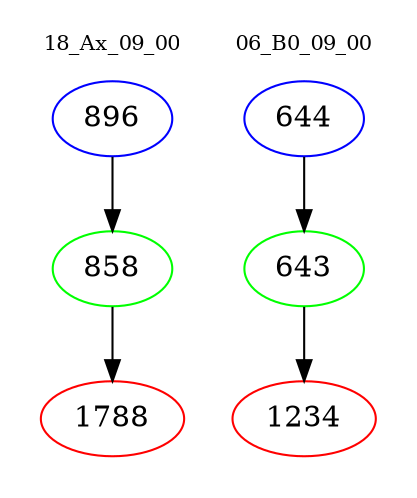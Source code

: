 digraph{
subgraph cluster_0 {
color = white
label = "18_Ax_09_00";
fontsize=10;
T0_896 [label="896", color="blue"]
T0_896 -> T0_858 [color="black"]
T0_858 [label="858", color="green"]
T0_858 -> T0_1788 [color="black"]
T0_1788 [label="1788", color="red"]
}
subgraph cluster_1 {
color = white
label = "06_B0_09_00";
fontsize=10;
T1_644 [label="644", color="blue"]
T1_644 -> T1_643 [color="black"]
T1_643 [label="643", color="green"]
T1_643 -> T1_1234 [color="black"]
T1_1234 [label="1234", color="red"]
}
}
